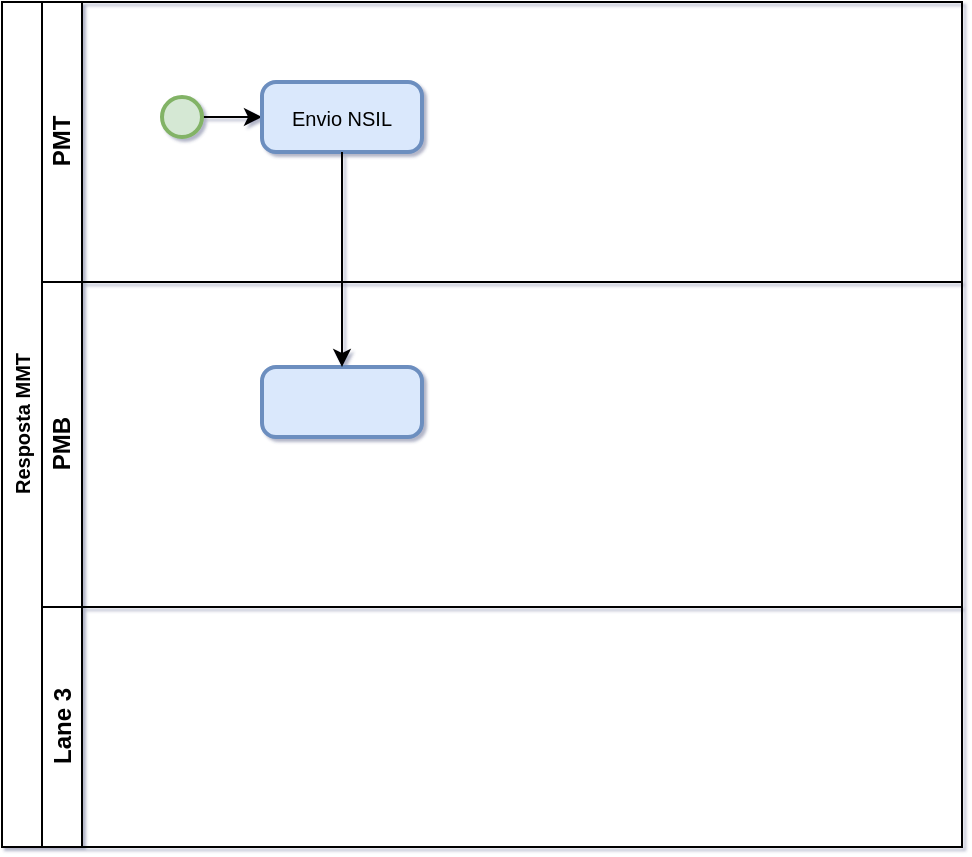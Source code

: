 <mxfile version="20.5.3" type="github"><diagram id="IMoWFRzWkRb1YAJqIgc9" name="Page-1"><mxGraphModel dx="900" dy="406" grid="1" gridSize="10" guides="1" tooltips="1" connect="1" arrows="1" fold="1" page="1" pageScale="1" pageWidth="1169" pageHeight="827" math="0" shadow="1"><root><mxCell id="0"/><mxCell id="1" parent="0"/><mxCell id="REOEvnUnP1cKmhOiyPTP-1" value="Resposta MMT" style="swimlane;childLayout=stackLayout;resizeParent=1;resizeParentMax=0;horizontal=0;startSize=20;horizontalStack=0;html=1;rounded=0;fontSize=10;" vertex="1" parent="1"><mxGeometry x="30" y="34" width="480" height="422.5" as="geometry"><mxRectangle x="110" y="90" width="40" height="60" as="alternateBounds"/></mxGeometry></mxCell><mxCell id="REOEvnUnP1cKmhOiyPTP-2" value="PMT" style="swimlane;startSize=20;horizontal=0;html=1;rounded=0;" vertex="1" parent="REOEvnUnP1cKmhOiyPTP-1"><mxGeometry x="20" width="460" height="140" as="geometry"><mxRectangle x="20" width="460" height="30" as="alternateBounds"/></mxGeometry></mxCell><mxCell id="REOEvnUnP1cKmhOiyPTP-8" style="edgeStyle=orthogonalEdgeStyle;rounded=0;orthogonalLoop=1;jettySize=auto;html=1;exitX=1;exitY=0.5;exitDx=0;exitDy=0;exitPerimeter=0;entryX=0;entryY=0.5;entryDx=0;entryDy=0;" edge="1" parent="REOEvnUnP1cKmhOiyPTP-2" source="REOEvnUnP1cKmhOiyPTP-5" target="REOEvnUnP1cKmhOiyPTP-7"><mxGeometry relative="1" as="geometry"/></mxCell><mxCell id="REOEvnUnP1cKmhOiyPTP-5" value="" style="strokeWidth=2;html=1;shape=mxgraph.flowchart.start_2;whiteSpace=wrap;fillColor=#d5e8d4;strokeColor=#82b366;" vertex="1" parent="REOEvnUnP1cKmhOiyPTP-2"><mxGeometry x="60" y="47.5" width="20" height="20" as="geometry"/></mxCell><mxCell id="REOEvnUnP1cKmhOiyPTP-7" value="&lt;span style=&quot;font-size: 10px;&quot;&gt;Envio NSIL&lt;br&gt;&lt;/span&gt;" style="rounded=1;whiteSpace=wrap;html=1;absoluteArcSize=1;arcSize=14;strokeWidth=2;fillColor=#dae8fc;strokeColor=#6c8ebf;" vertex="1" parent="REOEvnUnP1cKmhOiyPTP-2"><mxGeometry x="110" y="40" width="80" height="35" as="geometry"/></mxCell><mxCell id="REOEvnUnP1cKmhOiyPTP-3" value="PMB" style="swimlane;startSize=20;horizontal=0;html=1;rounded=0;" vertex="1" parent="REOEvnUnP1cKmhOiyPTP-1"><mxGeometry x="20" y="140" width="460" height="162.5" as="geometry"/></mxCell><mxCell id="REOEvnUnP1cKmhOiyPTP-9" value="" style="rounded=1;whiteSpace=wrap;html=1;absoluteArcSize=1;arcSize=14;strokeWidth=2;fillColor=#dae8fc;strokeColor=#6c8ebf;" vertex="1" parent="REOEvnUnP1cKmhOiyPTP-3"><mxGeometry x="110" y="42.5" width="80" height="35" as="geometry"/></mxCell><mxCell id="REOEvnUnP1cKmhOiyPTP-4" value="Lane 3" style="swimlane;startSize=20;horizontal=0;html=1;rounded=0;" vertex="1" parent="REOEvnUnP1cKmhOiyPTP-1"><mxGeometry x="20" y="302.5" width="460" height="120" as="geometry"/></mxCell><mxCell id="REOEvnUnP1cKmhOiyPTP-10" value="" style="edgeStyle=orthogonalEdgeStyle;rounded=0;orthogonalLoop=1;jettySize=auto;html=1;fontSize=10;" edge="1" parent="REOEvnUnP1cKmhOiyPTP-1" source="REOEvnUnP1cKmhOiyPTP-7" target="REOEvnUnP1cKmhOiyPTP-9"><mxGeometry relative="1" as="geometry"/></mxCell></root></mxGraphModel></diagram></mxfile>